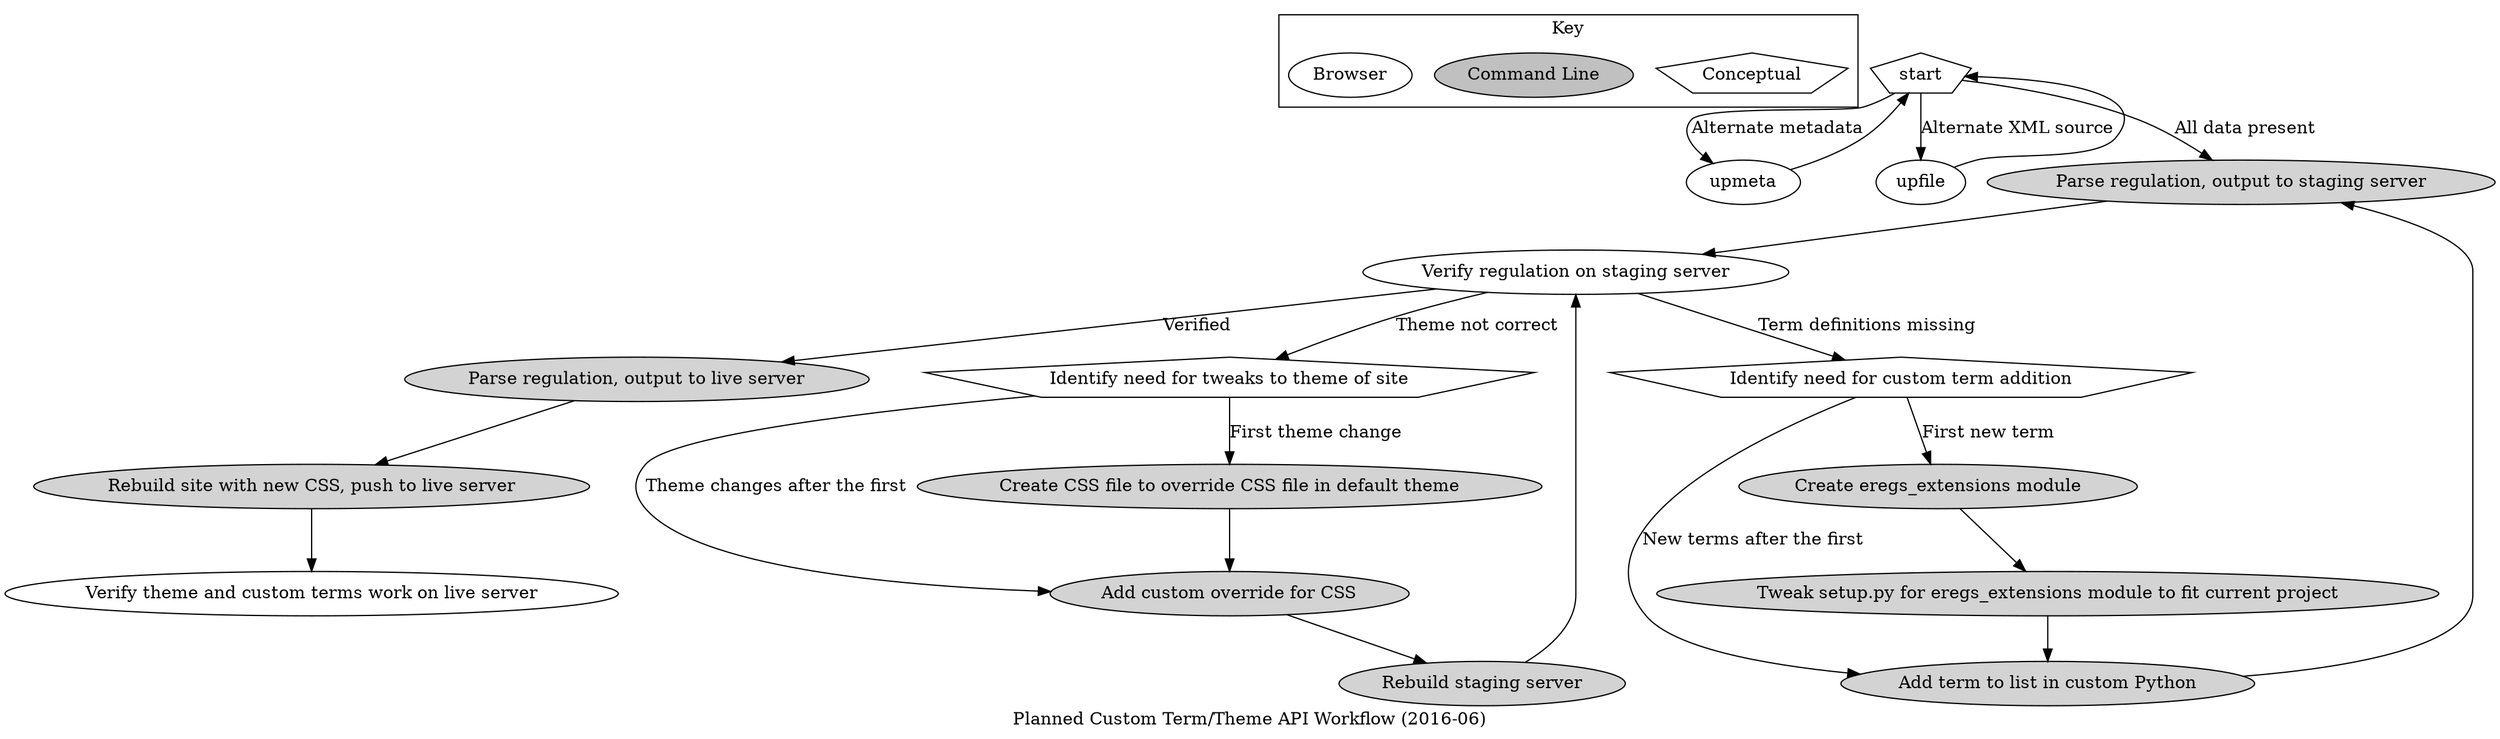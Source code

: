 digraph {
    label="Planned Custom Term/Theme API Workflow (2016-06)";
    subgraph cluster_01 {
        node [style=filled, color=black];
        "Conceptual"[shape=pentagon, fillcolor=white];
        "Command Line"[style=filled, fillcolor=grey];
        "Browser"[style=filled, fillcolor=white];
        label="Key";
    }

    start -> upmeta [label="Alternate metadata"];
    start -> upfile [label="Alternate XML source"];
    upmeta -> start;
    upfile -> start;


    start -> parse [label="All data present"];
    parse -> verify;
    verify -> identify [label="Term definitions missing"];
    identify -> module [label="First new term"];
    identify -> addterm [label="New terms after the first"];
    module -> setuppy;
    setuppy -> addterm;
    addterm -> parse;

    verify -> parselive [label="Verified"];
    parselive -> siterebuildlive;
    siterebuildlive -> live;

    verify -> themeneed [label="Theme not correct"];
    themeneed -> cssoverride [label="First theme change"];
    themeneed -> csstweak [label="Theme changes after the first"];
    cssoverride -> csstweak;
    csstweak -> siterebuild;
    siterebuild -> verify;



    start[shape=pentagon];

    parse[label="Parse regulation, output to staging server", style=filled];
    verify[label="Verify regulation on staging server"];
    identify[label="Identify need for custom term addition", shape=pentagon];
    module[label="Create eregs_extensions module", style=filled];
    setuppy[label="Tweak setup.py for eregs_extensions module to fit current project", style=filled];
    addterm[label="Add term to list in custom Python", style=filled];
    themeneed[label="Identify need for tweaks to theme of site", shape=pentagon];
    cssoverride[label="Create CSS file to override CSS file in default theme", style=filled];
    csstweak[label="Add custom override for CSS", style=filled];
    siterebuild[label="Rebuild staging server", style=filled];
    parselive[label="Parse regulation, output to live server", style=filled];
    siterebuildlive[label="Rebuild site with new CSS, push to live server", style=filled];
    live[label="Verify theme and custom terms work on live server"];

}
